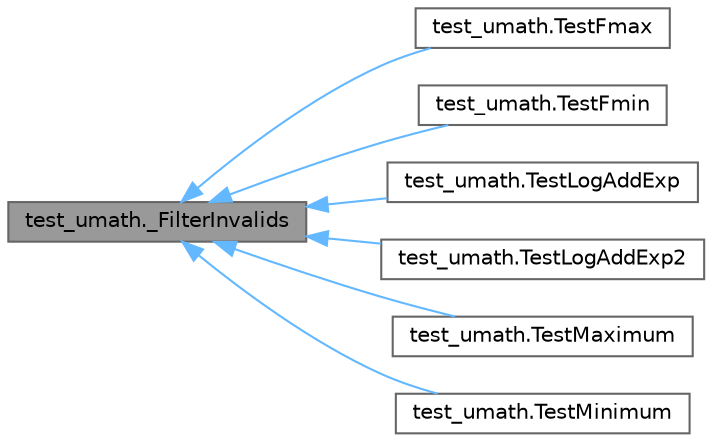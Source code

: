 digraph "test_umath._FilterInvalids"
{
 // LATEX_PDF_SIZE
  bgcolor="transparent";
  edge [fontname=Helvetica,fontsize=10,labelfontname=Helvetica,labelfontsize=10];
  node [fontname=Helvetica,fontsize=10,shape=box,height=0.2,width=0.4];
  rankdir="LR";
  Node1 [id="Node000001",label="test_umath._FilterInvalids",height=0.2,width=0.4,color="gray40", fillcolor="grey60", style="filled", fontcolor="black",tooltip=" "];
  Node1 -> Node2 [id="edge7_Node000001_Node000002",dir="back",color="steelblue1",style="solid",tooltip=" "];
  Node2 [id="Node000002",label="test_umath.TestFmax",height=0.2,width=0.4,color="gray40", fillcolor="white", style="filled",URL="$classtest__umath_1_1TestFmax.html",tooltip=" "];
  Node1 -> Node3 [id="edge8_Node000001_Node000003",dir="back",color="steelblue1",style="solid",tooltip=" "];
  Node3 [id="Node000003",label="test_umath.TestFmin",height=0.2,width=0.4,color="gray40", fillcolor="white", style="filled",URL="$classtest__umath_1_1TestFmin.html",tooltip=" "];
  Node1 -> Node4 [id="edge9_Node000001_Node000004",dir="back",color="steelblue1",style="solid",tooltip=" "];
  Node4 [id="Node000004",label="test_umath.TestLogAddExp",height=0.2,width=0.4,color="gray40", fillcolor="white", style="filled",URL="$classtest__umath_1_1TestLogAddExp.html",tooltip=" "];
  Node1 -> Node5 [id="edge10_Node000001_Node000005",dir="back",color="steelblue1",style="solid",tooltip=" "];
  Node5 [id="Node000005",label="test_umath.TestLogAddExp2",height=0.2,width=0.4,color="gray40", fillcolor="white", style="filled",URL="$classtest__umath_1_1TestLogAddExp2.html",tooltip=" "];
  Node1 -> Node6 [id="edge11_Node000001_Node000006",dir="back",color="steelblue1",style="solid",tooltip=" "];
  Node6 [id="Node000006",label="test_umath.TestMaximum",height=0.2,width=0.4,color="gray40", fillcolor="white", style="filled",URL="$classtest__umath_1_1TestMaximum.html",tooltip=" "];
  Node1 -> Node7 [id="edge12_Node000001_Node000007",dir="back",color="steelblue1",style="solid",tooltip=" "];
  Node7 [id="Node000007",label="test_umath.TestMinimum",height=0.2,width=0.4,color="gray40", fillcolor="white", style="filled",URL="$classtest__umath_1_1TestMinimum.html",tooltip=" "];
}
